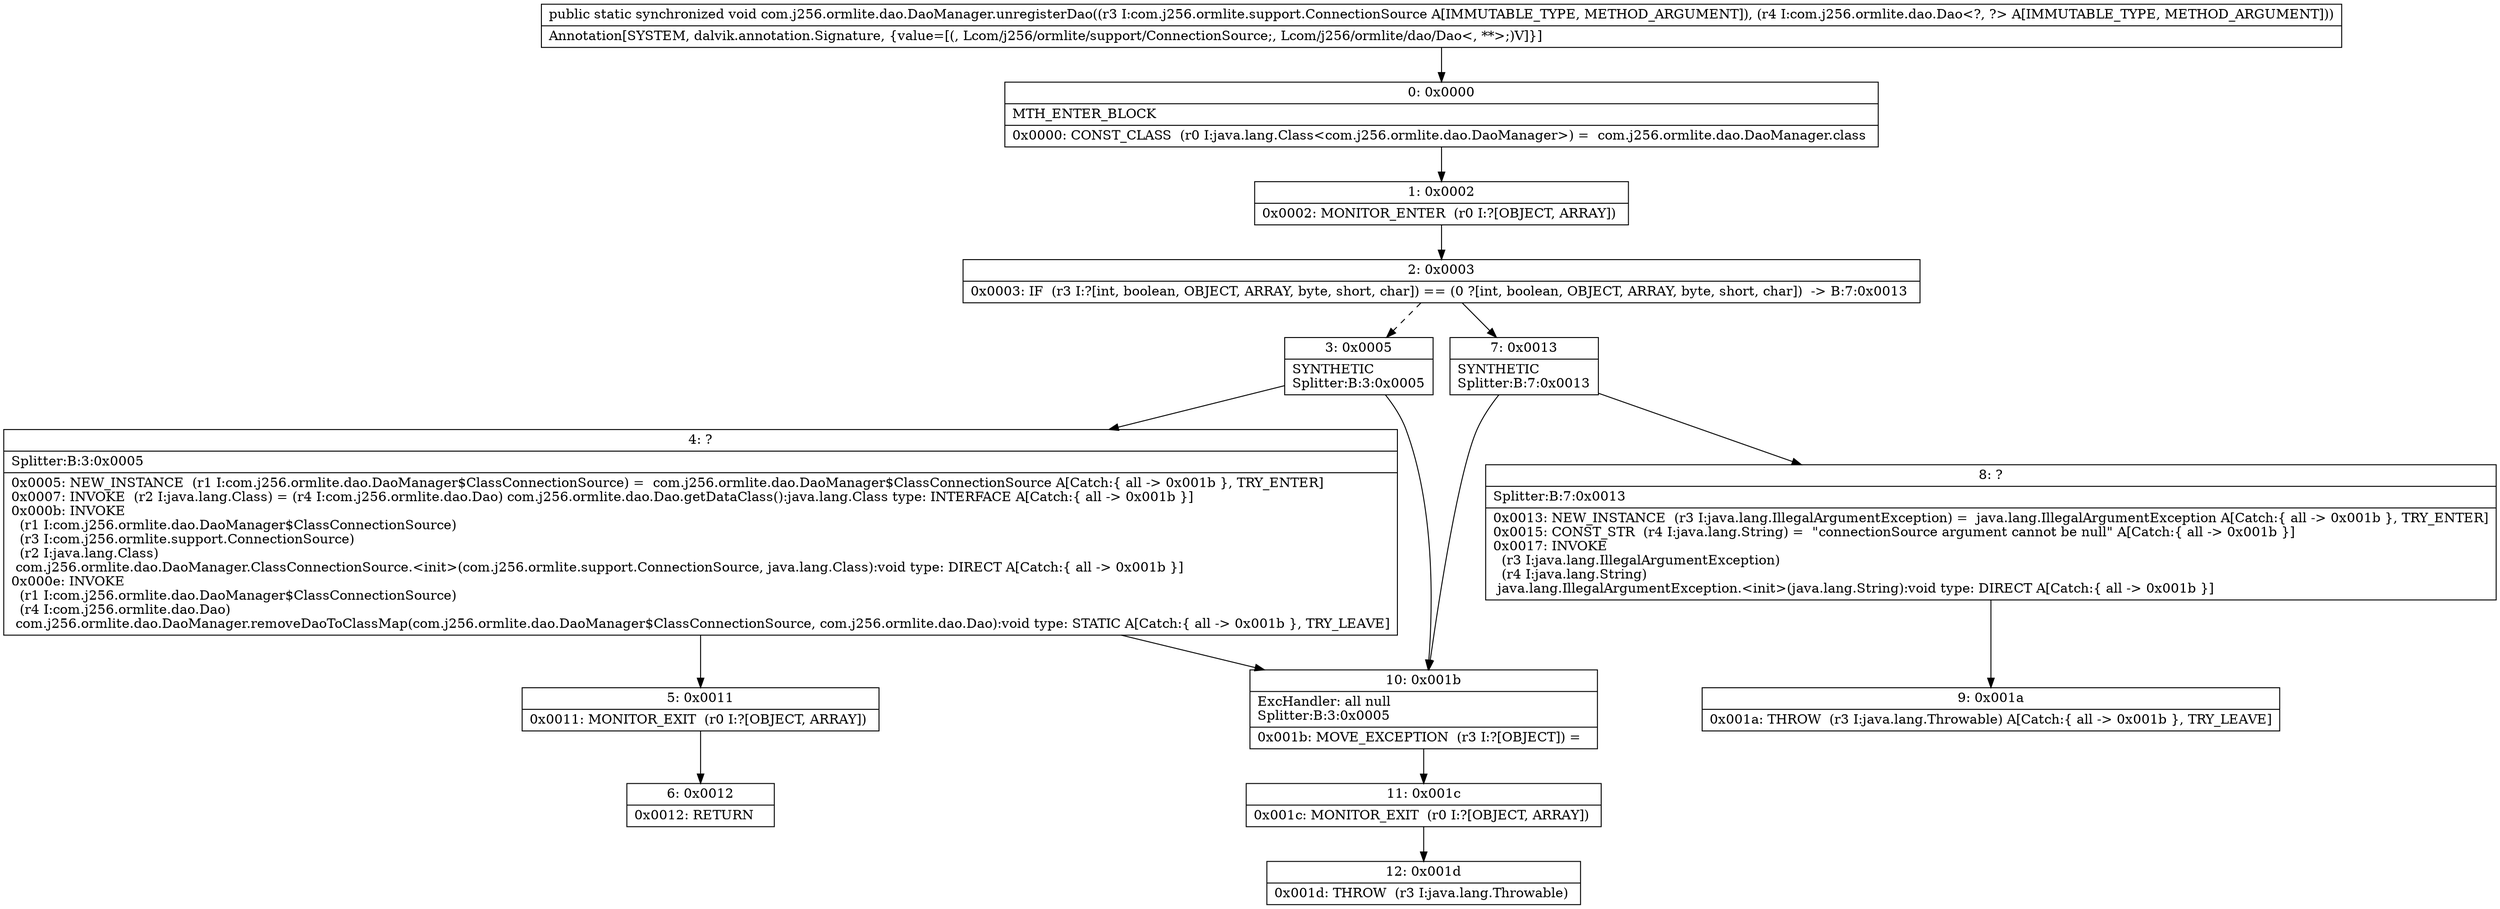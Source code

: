 digraph "CFG forcom.j256.ormlite.dao.DaoManager.unregisterDao(Lcom\/j256\/ormlite\/support\/ConnectionSource;Lcom\/j256\/ormlite\/dao\/Dao;)V" {
Node_0 [shape=record,label="{0\:\ 0x0000|MTH_ENTER_BLOCK\l|0x0000: CONST_CLASS  (r0 I:java.lang.Class\<com.j256.ormlite.dao.DaoManager\>) =  com.j256.ormlite.dao.DaoManager.class \l}"];
Node_1 [shape=record,label="{1\:\ 0x0002|0x0002: MONITOR_ENTER  (r0 I:?[OBJECT, ARRAY]) \l}"];
Node_2 [shape=record,label="{2\:\ 0x0003|0x0003: IF  (r3 I:?[int, boolean, OBJECT, ARRAY, byte, short, char]) == (0 ?[int, boolean, OBJECT, ARRAY, byte, short, char])  \-\> B:7:0x0013 \l}"];
Node_3 [shape=record,label="{3\:\ 0x0005|SYNTHETIC\lSplitter:B:3:0x0005\l}"];
Node_4 [shape=record,label="{4\:\ ?|Splitter:B:3:0x0005\l|0x0005: NEW_INSTANCE  (r1 I:com.j256.ormlite.dao.DaoManager$ClassConnectionSource) =  com.j256.ormlite.dao.DaoManager$ClassConnectionSource A[Catch:\{ all \-\> 0x001b \}, TRY_ENTER]\l0x0007: INVOKE  (r2 I:java.lang.Class) = (r4 I:com.j256.ormlite.dao.Dao) com.j256.ormlite.dao.Dao.getDataClass():java.lang.Class type: INTERFACE A[Catch:\{ all \-\> 0x001b \}]\l0x000b: INVOKE  \l  (r1 I:com.j256.ormlite.dao.DaoManager$ClassConnectionSource)\l  (r3 I:com.j256.ormlite.support.ConnectionSource)\l  (r2 I:java.lang.Class)\l com.j256.ormlite.dao.DaoManager.ClassConnectionSource.\<init\>(com.j256.ormlite.support.ConnectionSource, java.lang.Class):void type: DIRECT A[Catch:\{ all \-\> 0x001b \}]\l0x000e: INVOKE  \l  (r1 I:com.j256.ormlite.dao.DaoManager$ClassConnectionSource)\l  (r4 I:com.j256.ormlite.dao.Dao)\l com.j256.ormlite.dao.DaoManager.removeDaoToClassMap(com.j256.ormlite.dao.DaoManager$ClassConnectionSource, com.j256.ormlite.dao.Dao):void type: STATIC A[Catch:\{ all \-\> 0x001b \}, TRY_LEAVE]\l}"];
Node_5 [shape=record,label="{5\:\ 0x0011|0x0011: MONITOR_EXIT  (r0 I:?[OBJECT, ARRAY]) \l}"];
Node_6 [shape=record,label="{6\:\ 0x0012|0x0012: RETURN   \l}"];
Node_7 [shape=record,label="{7\:\ 0x0013|SYNTHETIC\lSplitter:B:7:0x0013\l}"];
Node_8 [shape=record,label="{8\:\ ?|Splitter:B:7:0x0013\l|0x0013: NEW_INSTANCE  (r3 I:java.lang.IllegalArgumentException) =  java.lang.IllegalArgumentException A[Catch:\{ all \-\> 0x001b \}, TRY_ENTER]\l0x0015: CONST_STR  (r4 I:java.lang.String) =  \"connectionSource argument cannot be null\" A[Catch:\{ all \-\> 0x001b \}]\l0x0017: INVOKE  \l  (r3 I:java.lang.IllegalArgumentException)\l  (r4 I:java.lang.String)\l java.lang.IllegalArgumentException.\<init\>(java.lang.String):void type: DIRECT A[Catch:\{ all \-\> 0x001b \}]\l}"];
Node_9 [shape=record,label="{9\:\ 0x001a|0x001a: THROW  (r3 I:java.lang.Throwable) A[Catch:\{ all \-\> 0x001b \}, TRY_LEAVE]\l}"];
Node_10 [shape=record,label="{10\:\ 0x001b|ExcHandler: all null\lSplitter:B:3:0x0005\l|0x001b: MOVE_EXCEPTION  (r3 I:?[OBJECT]) =  \l}"];
Node_11 [shape=record,label="{11\:\ 0x001c|0x001c: MONITOR_EXIT  (r0 I:?[OBJECT, ARRAY]) \l}"];
Node_12 [shape=record,label="{12\:\ 0x001d|0x001d: THROW  (r3 I:java.lang.Throwable) \l}"];
MethodNode[shape=record,label="{public static synchronized void com.j256.ormlite.dao.DaoManager.unregisterDao((r3 I:com.j256.ormlite.support.ConnectionSource A[IMMUTABLE_TYPE, METHOD_ARGUMENT]), (r4 I:com.j256.ormlite.dao.Dao\<?, ?\> A[IMMUTABLE_TYPE, METHOD_ARGUMENT]))  | Annotation[SYSTEM, dalvik.annotation.Signature, \{value=[(, Lcom\/j256\/ormlite\/support\/ConnectionSource;, Lcom\/j256\/ormlite\/dao\/Dao\<, **\>;)V]\}]\l}"];
MethodNode -> Node_0;
Node_0 -> Node_1;
Node_1 -> Node_2;
Node_2 -> Node_3[style=dashed];
Node_2 -> Node_7;
Node_3 -> Node_4;
Node_3 -> Node_10;
Node_4 -> Node_5;
Node_4 -> Node_10;
Node_5 -> Node_6;
Node_7 -> Node_8;
Node_7 -> Node_10;
Node_8 -> Node_9;
Node_10 -> Node_11;
Node_11 -> Node_12;
}

